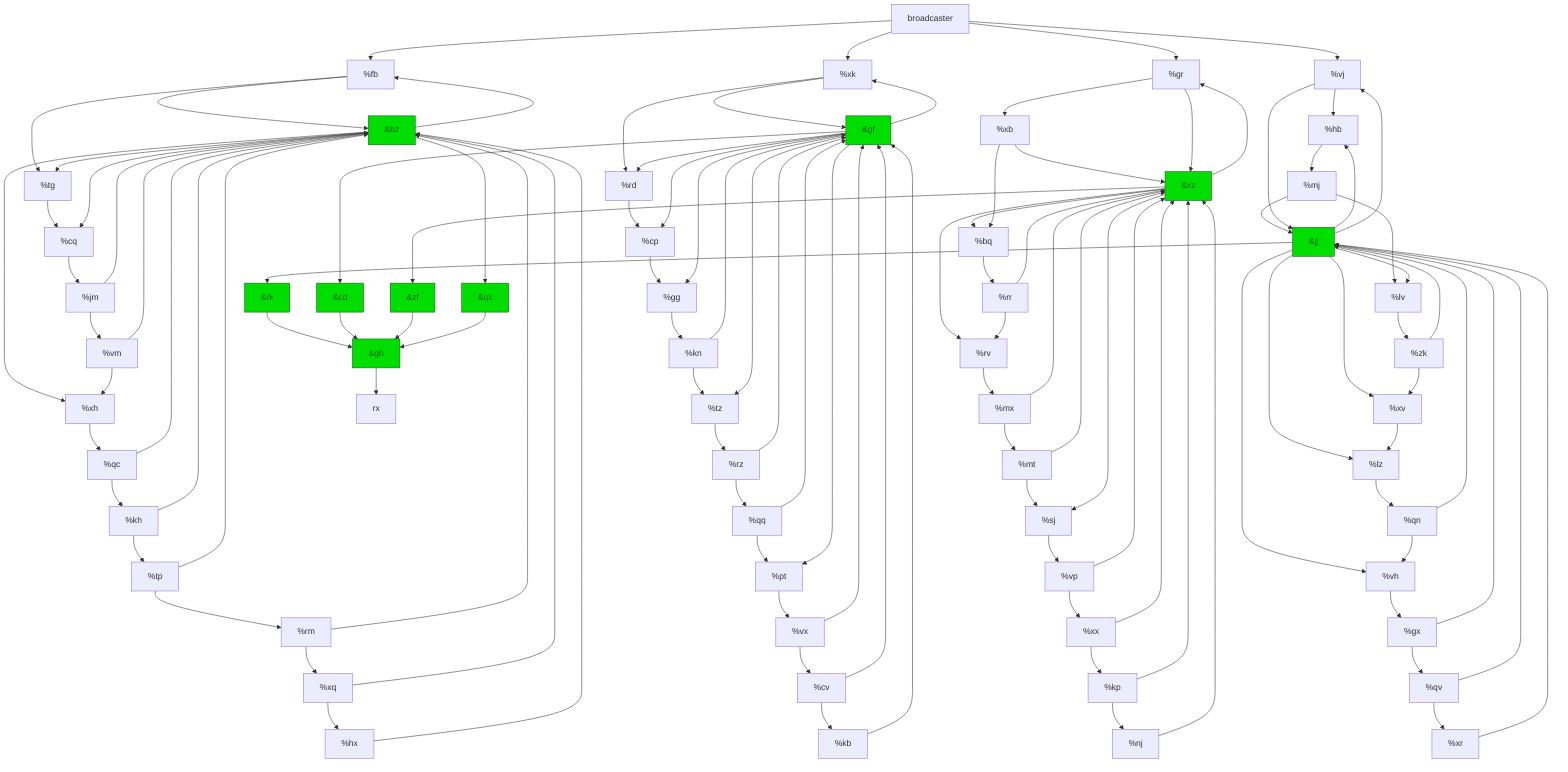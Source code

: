 flowchart

broadcaster
hb[%hb]
mx[%mx]
xh[%xh]
tg[%tg]
kp[%kp]
mj[%mj]
cq[%cq]
mt[%mt]
rm[%rm]
hx[%hx]
xv[%xv]
xx[%xx]
pt[%pt]
vx[%vx]
xb[%xb]
xk[%xk]
lv[%lv]
kn[%kn]
sj[%sj]
jm[%jm]
rr[%rr]
tz[%tz]
gg[%gg]
qc[%qc]
kb[%kb]
vp[%vp]
fb[%fb]
rd[%rd]
qn[%qn]
xr[%xr]
tp[%tp]
cp[%cp]
qq[%qq]
xq[%xq]
gx[%gx]
bq[%bq]
cv[%cv]
zk[%zk]
vh[%vh]
qv[%qv]
lz[%lz]
nj[%nj]
gr[%gr]
kh[%kh]
vm[%vm]
rz[%rz]
rv[%rv]
vj[%vj]

jj[&jj]
xz[&xz]
rk[&rk]
gh[&gh]
cd[&cd]
bz[&bz]
zf[&zf]
qx[&qx]
gf[&gf]

broadcaster-->fb
broadcaster-->xk
broadcaster-->gr
broadcaster-->vj
hb-->mj
mx-->mt
mx-->xz
xh-->qc
tg-->cq
kp-->xz
kp-->nj
mj-->jj
mj-->lv
cq-->jm
mt-->sj
mt-->xz
jj-->hb
jj-->lz
jj-->rk
jj-->xv
jj-->vj
jj-->vh
jj-->lv
rm-->bz
rm-->xq
hx-->bz
xv-->lz
xx-->kp
xx-->xz
pt-->vx
xz-->bq
xz-->gr
xz-->sj
xz-->rv
xz-->zf
vx-->gf
vx-->cv
xb-->xz
xb-->bq
xk-->gf
xk-->rd
lv-->zk
rk-->gh
kn-->gf
kn-->tz
sj-->vp
jm-->vm
jm-->bz
rr-->rv
rr-->xz
tz-->rz
gg-->kn
cd-->gh
qc-->kh
qc-->bz
kb-->gf
vp-->xz
vp-->xx
fb-->bz
fb-->tg
rd-->cp
qn-->vh
qn-->jj
xr-->jj
tp-->rm
tp-->bz
cp-->gg
bz-->qx
bz-->cq
bz-->xh
bz-->fb
bz-->tg
qq-->pt
qq-->gf
xq-->bz
xq-->hx
gx-->jj
gx-->qv
bq-->rr
cv-->gf
cv-->kb
zk-->jj
zk-->xv
zf-->gh
qx-->gh
vh-->gx
qv-->xr
qv-->jj
lz-->qn
nj-->xz
gr-->xz
gr-->xb
kh-->tp
kh-->bz
vm-->bz
vm-->xh
rz-->qq
rz-->gf
gf-->tz
gf-->cd
gf-->rd
gf-->xk
gf-->pt
gf-->cp
gf-->gg
rv-->mx
vj-->hb
vj-->jj
gh-->rx

classDef Conjuction fill:#00DD00,stroke:#006600,stroke-width:1px,color:#006600
class jj Conjuction
class xz Conjuction
class rk Conjuction
class gh Conjuction
class cd Conjuction
class bz Conjuction
class zf Conjuction
class qx Conjuction
class gf Conjuction